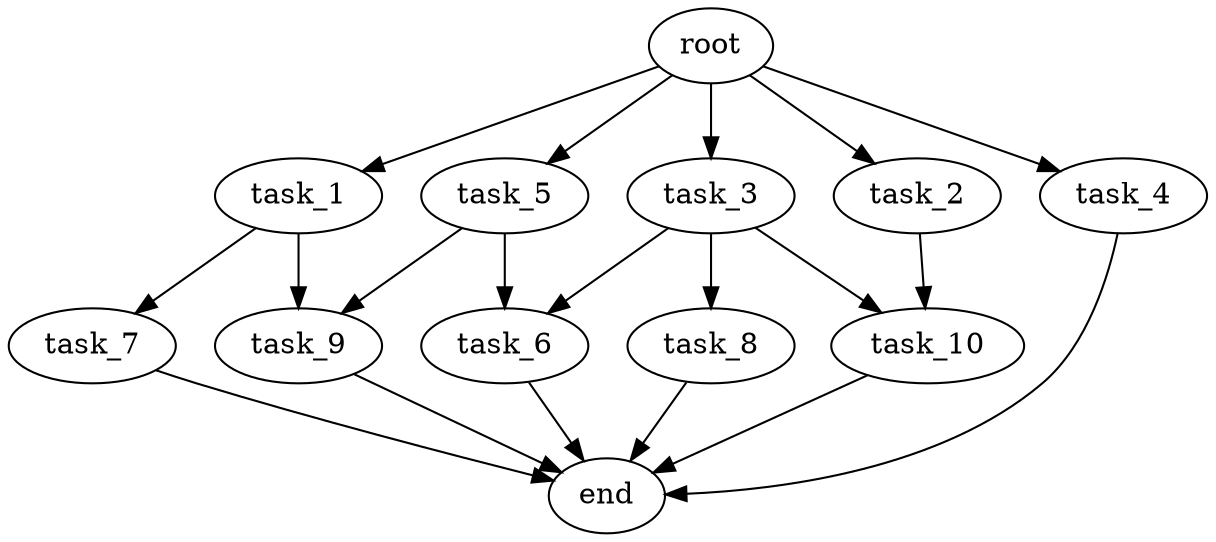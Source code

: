digraph G {
  root [size="0.000000e+00"];
  task_1 [size="7.537813e+09"];
  task_2 [size="9.540394e+09"];
  task_3 [size="3.020156e+09"];
  task_4 [size="7.229102e+09"];
  task_5 [size="1.153459e+08"];
  task_6 [size="6.537180e+09"];
  task_7 [size="6.927993e+09"];
  task_8 [size="6.221812e+08"];
  task_9 [size="1.183130e+09"];
  task_10 [size="3.068757e+09"];
  end [size="0.000000e+00"];

  root -> task_1 [size="1.000000e-12"];
  root -> task_2 [size="1.000000e-12"];
  root -> task_3 [size="1.000000e-12"];
  root -> task_4 [size="1.000000e-12"];
  root -> task_5 [size="1.000000e-12"];
  task_1 -> task_7 [size="6.927993e+08"];
  task_1 -> task_9 [size="5.915651e+07"];
  task_2 -> task_10 [size="1.534378e+08"];
  task_3 -> task_6 [size="3.268590e+08"];
  task_3 -> task_8 [size="6.221812e+07"];
  task_3 -> task_10 [size="1.534378e+08"];
  task_4 -> end [size="1.000000e-12"];
  task_5 -> task_6 [size="3.268590e+08"];
  task_5 -> task_9 [size="5.915651e+07"];
  task_6 -> end [size="1.000000e-12"];
  task_7 -> end [size="1.000000e-12"];
  task_8 -> end [size="1.000000e-12"];
  task_9 -> end [size="1.000000e-12"];
  task_10 -> end [size="1.000000e-12"];
}
